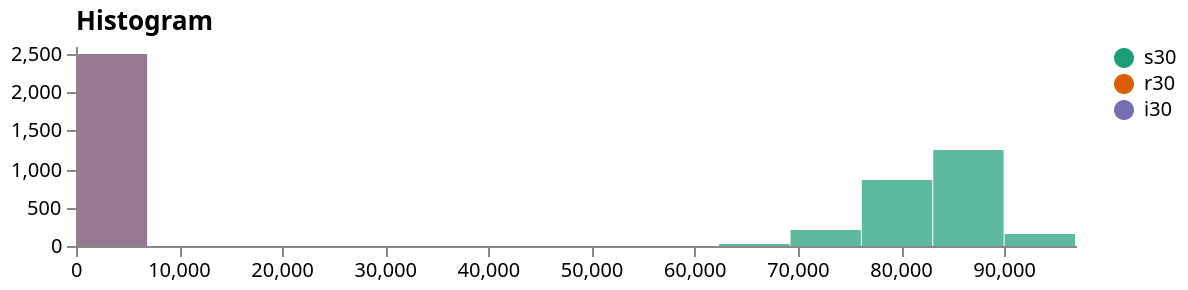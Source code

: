 {
   "$schema": "https://vega.github.io/schema/vega/v5.json",
   "description": "Histogram for visualizing a univariate distribution using static bins.",
   "width": 500,
   "height": 100,
   "padding": 5,
   "data": [
      {
         "name": "binned",
         "values": [
            {
               "bin0": 68.05197143554688,
               "bin1": 6987.9208984375,
               "count": 0,
               "label": "s30"
            },
            {
               "bin0": 6987.9208984375,
               "bin1": 13907.7900390625,
               "count": 0,
               "label": "s30"
            },
            {
               "bin0": 13907.7900390625,
               "bin1": 20827.658203125,
               "count": 0,
               "label": "s30"
            },
            {
               "bin0": 20827.658203125,
               "bin1": 27747.52734375,
               "count": 0,
               "label": "s30"
            },
            {
               "bin0": 27747.52734375,
               "bin1": 34667.3984375,
               "count": 0,
               "label": "s30"
            },
            {
               "bin0": 34667.3984375,
               "bin1": 41587.265625,
               "count": 0,
               "label": "s30"
            },
            {
               "bin0": 41587.265625,
               "bin1": 48507.13671875,
               "count": 0,
               "label": "s30"
            },
            {
               "bin0": 48507.13671875,
               "bin1": 55427.00390625,
               "count": 0,
               "label": "s30"
            },
            {
               "bin0": 55427.00390625,
               "bin1": 62346.875,
               "count": 0,
               "label": "s30"
            },
            {
               "bin0": 62346.875,
               "bin1": 69266.7421875,
               "count": 26,
               "label": "s30"
            },
            {
               "bin0": 69266.7421875,
               "bin1": 76186.609375,
               "count": 214,
               "label": "s30"
            },
            {
               "bin0": 76186.609375,
               "bin1": 83106.484375,
               "count": 850,
               "label": "s30"
            },
            {
               "bin0": 83106.484375,
               "bin1": 90026.3515625,
               "count": 1251,
               "label": "s30"
            },
            {
               "bin0": 90026.3515625,
               "bin1": 96946.21875,
               "count": 158,
               "label": "s30"
            },
            {
               "bin0": 68.05197143554688,
               "bin1": 6987.9208984375,
               "count": 2500,
               "label": "r30"
            },
            {
               "bin0": 68.05197143554688,
               "bin1": 6987.9208984375,
               "count": 2500,
               "label": "i30"
            }
         ]
      },
      {
         "name": "xref",
         "values": []
      },
      {
         "name": "yref",
         "values": []
      },
      {
         "name": "_ranges",
         "source": [
            "binned"
         ],
         "transform": [
            {
               "type": "aggregate",
               "fields": [
                  "bin0",
                  "bin1"
               ],
               "ops": [
                  "min",
                  "max"
               ],
               "as": [
                  "min",
                  "max"
               ]
            }
         ]
      }
   ],
   "legends": [
      {
         "fill": "color"
      }
   ],
   "scales": [
      {
         "name": "xscale",
         "type": "linear",
         "range": "width",
         "domain": {
            "data": "_ranges",
            "fields": [
               "min",
               "max"
            ]
         }
      },
      {
         "name": "yscale",
         "type": "linear",
         "range": "height",
         "round": true,
         "domain": {
            "data": "binned",
            "field": "count"
         },
         "zero": true,
         "nice": true
      },
      {
         "name": "color",
         "type": "ordinal",
         "domain": {
            "data": "binned",
            "field": "label"
         },
         "range": {
            "scheme": "dark2"
         }
      }
   ],
   "axes": [
      {
         "orient": "bottom",
         "scale": "xscale",
         "zindex": 1
      },
      {
         "orient": "left",
         "scale": "yscale",
         "tickCount": 5,
         "zindex": 1
      }
   ],
   "title": {
      "text": "Histogram",
      "orient": "top",
      "anchor": "start",
      "frame": "group"
   },
   "marks": [
      {
         "name": "bins",
         "type": "rect",
         "from": {
            "data": "binned"
         },
         "encode": {
            "update": {
               "x": {
                  "scale": "xscale",
                  "field": "bin0"
               },
               "x2": {
                  "scale": "xscale",
                  "field": "bin1",
                  "offset": -0.5
               },
               "y": {
                  "scale": "yscale",
                  "field": "count"
               },
               "y2": {
                  "scale": "yscale",
                  "value": 0
               },
               "tooltip": {
                  "field": "count"
               },
               "fill": {
                  "scale": "color",
                  "field": "label"
               },
               "opacity": {
                  "value": 0.7
               }
            },
            "hover": {
               "fill": {
                  "value": "firebrick"
               }
            }
         }
      },
      {
         "name": "x_highlights",
         "type": "rule",
         "clip": true,
         "from": {
            "data": "xref"
         },
         "encode": {
            "enter": {
               "stroke": {
                  "value": "red"
               }
            },
            "update": {
               "x": {
                  "scale": "xscale",
                  "field": "value"
               },
               "y2": {
                  "value": 0
               },
               "y": {
                  "signal": "height"
               },
               "opacity": {
                  "value": 1
               }
            }
         }
      },
      {
         "name": "y_highlights",
         "type": "rule",
         "clip": true,
         "from": {
            "data": "yref"
         },
         "encode": {
            "enter": {
               "stroke": {
                  "value": "red"
               }
            },
            "update": {
               "y": {
                  "scale": "yscale",
                  "field": "value"
               },
               "x2": {
                  "value": 0
               },
               "x": {
                  "signal": "width"
               },
               "opacity": {
                  "value": 1
               }
            }
         }
      }
   ]
}